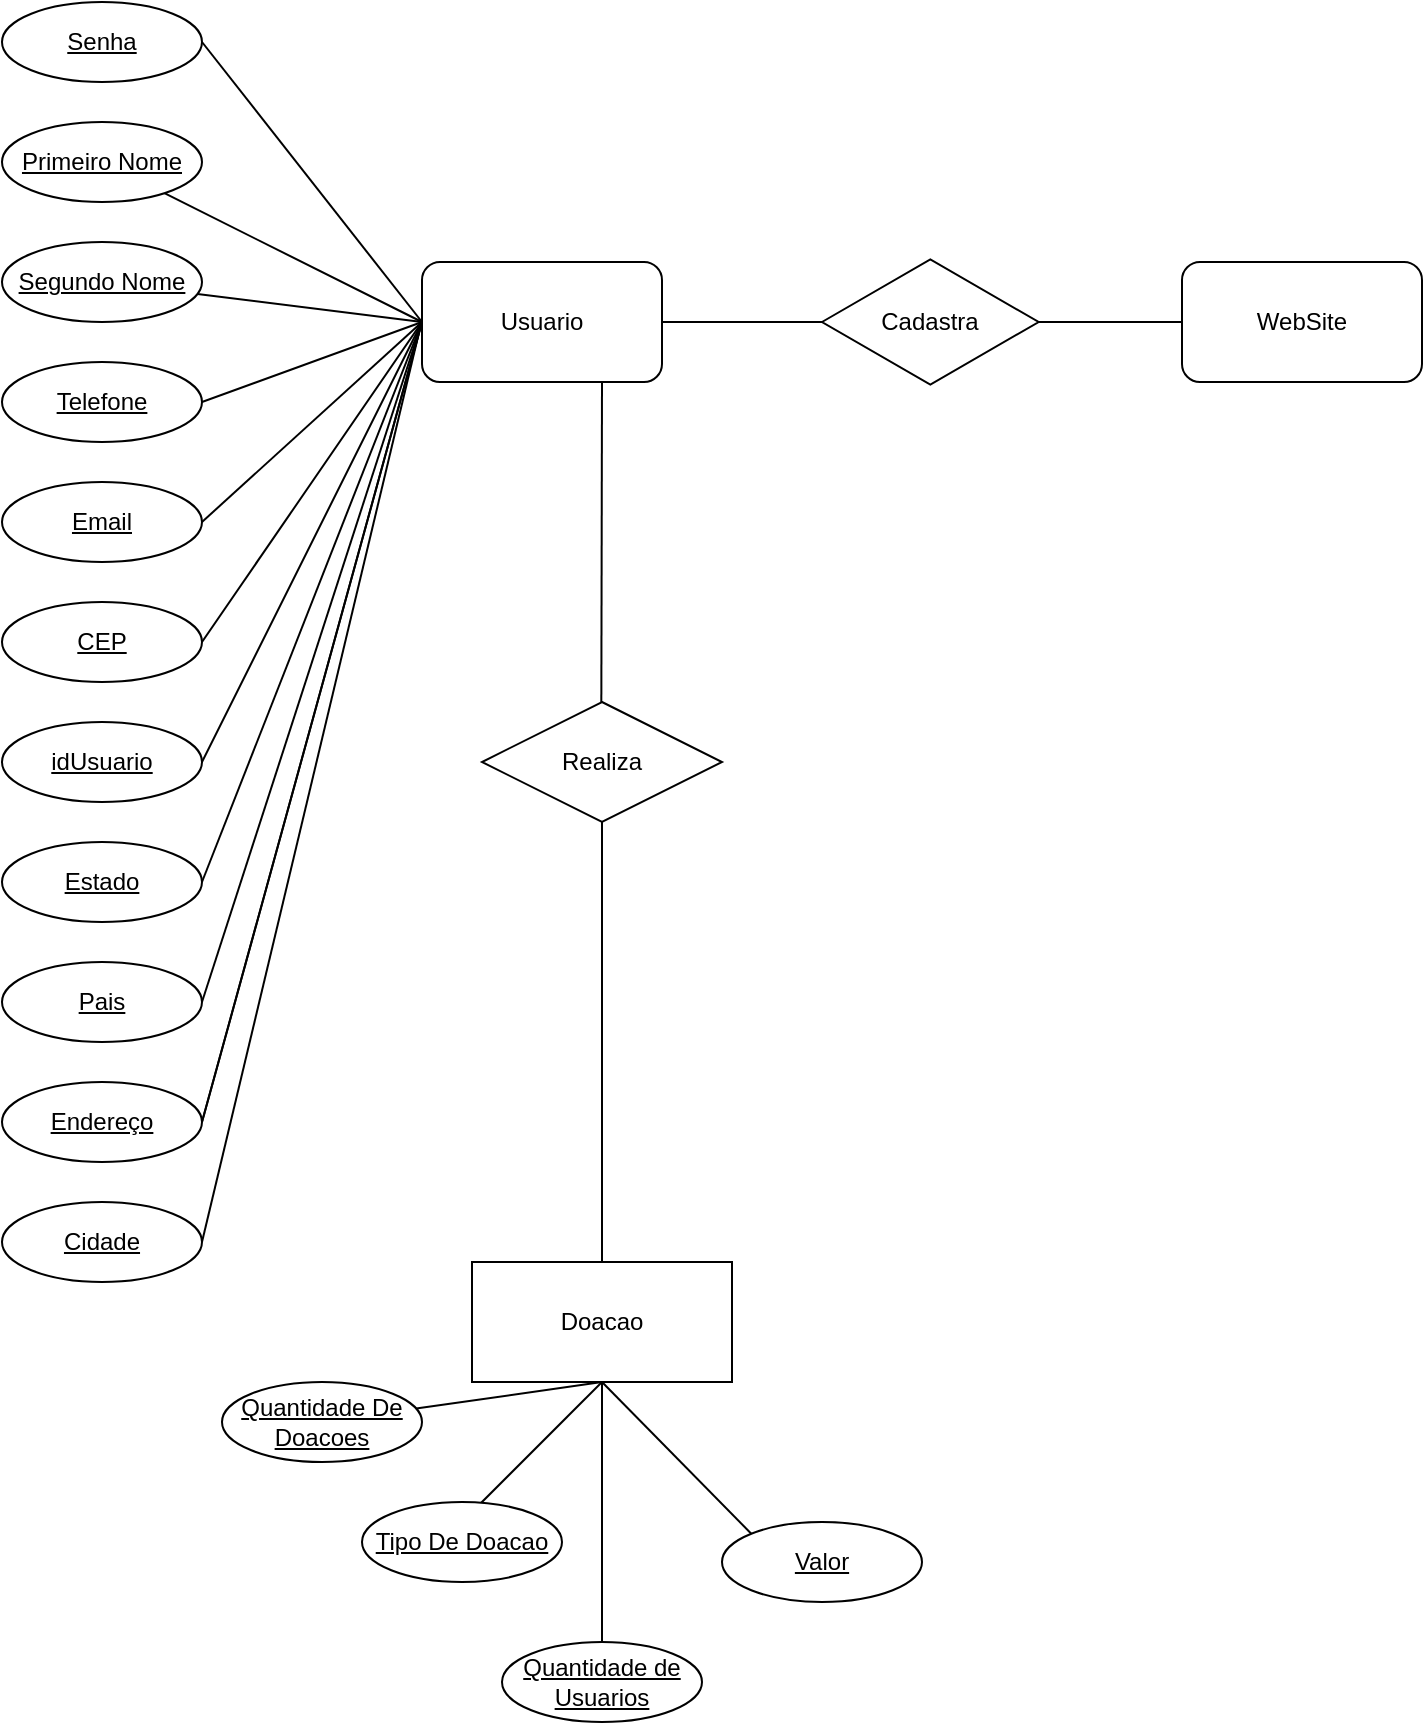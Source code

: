 <mxfile version="24.7.16">
  <diagram name="Página-1" id="TTimGX9IB3Y25PL794OW">
    <mxGraphModel dx="2836" dy="909" grid="1" gridSize="10" guides="1" tooltips="1" connect="1" arrows="1" fold="1" page="1" pageScale="1" pageWidth="827" pageHeight="1169" math="0" shadow="0">
      <root>
        <mxCell id="0" />
        <mxCell id="1" parent="0" />
        <mxCell id="COLjldbHGbEnHfGUeLp_-46" value="" style="rounded=1;whiteSpace=wrap;html=1;" vertex="1" parent="1">
          <mxGeometry x="490" y="140" width="120" height="60" as="geometry" />
        </mxCell>
        <mxCell id="COLjldbHGbEnHfGUeLp_-47" value="WebSite" style="text;html=1;strokeColor=none;fillColor=none;align=center;verticalAlign=middle;whiteSpace=wrap;rounded=0;" vertex="1" parent="1">
          <mxGeometry x="520" y="155" width="60" height="30" as="geometry" />
        </mxCell>
        <mxCell id="COLjldbHGbEnHfGUeLp_-48" value="" style="endArrow=none;html=1;rounded=0;entryX=0;entryY=0.5;entryDx=0;entryDy=0;" edge="1" parent="1" target="COLjldbHGbEnHfGUeLp_-46">
          <mxGeometry width="50" height="50" relative="1" as="geometry">
            <mxPoint x="410" y="170" as="sourcePoint" />
            <mxPoint x="370" y="190" as="targetPoint" />
            <Array as="points" />
          </mxGeometry>
        </mxCell>
        <mxCell id="COLjldbHGbEnHfGUeLp_-107" style="rounded=0;orthogonalLoop=1;jettySize=auto;html=1;exitX=0.75;exitY=1;exitDx=0;exitDy=0;endArrow=none;endFill=0;" edge="1" parent="1" source="COLjldbHGbEnHfGUeLp_-49">
          <mxGeometry relative="1" as="geometry">
            <mxPoint x="199.667" y="360" as="targetPoint" />
          </mxGeometry>
        </mxCell>
        <mxCell id="COLjldbHGbEnHfGUeLp_-49" value="" style="rounded=1;whiteSpace=wrap;html=1;" vertex="1" parent="1">
          <mxGeometry x="110" y="140" width="120" height="60" as="geometry" />
        </mxCell>
        <mxCell id="COLjldbHGbEnHfGUeLp_-50" value="" style="html=1;whiteSpace=wrap;aspect=fixed;shape=isoRectangle;" vertex="1" parent="1">
          <mxGeometry x="310" y="137.5" width="108.33" height="65" as="geometry" />
        </mxCell>
        <mxCell id="COLjldbHGbEnHfGUeLp_-51" value="" style="endArrow=none;html=1;rounded=0;exitX=1;exitY=0.5;exitDx=0;exitDy=0;" edge="1" parent="1" source="COLjldbHGbEnHfGUeLp_-49" target="COLjldbHGbEnHfGUeLp_-50">
          <mxGeometry width="50" height="50" relative="1" as="geometry">
            <mxPoint x="400" y="370" as="sourcePoint" />
            <mxPoint x="450" y="320" as="targetPoint" />
          </mxGeometry>
        </mxCell>
        <mxCell id="COLjldbHGbEnHfGUeLp_-52" value="Cadastra" style="text;html=1;strokeColor=none;fillColor=none;align=center;verticalAlign=middle;whiteSpace=wrap;rounded=0;" vertex="1" parent="1">
          <mxGeometry x="334.16" y="155" width="60" height="30" as="geometry" />
        </mxCell>
        <mxCell id="COLjldbHGbEnHfGUeLp_-53" value="Usuario" style="text;html=1;strokeColor=none;fillColor=none;align=center;verticalAlign=middle;whiteSpace=wrap;rounded=0;" vertex="1" parent="1">
          <mxGeometry x="140" y="155" width="60" height="30" as="geometry" />
        </mxCell>
        <mxCell id="COLjldbHGbEnHfGUeLp_-93" style="rounded=0;orthogonalLoop=1;jettySize=auto;html=1;exitX=1;exitY=0.5;exitDx=0;exitDy=0;entryX=0;entryY=0.5;entryDx=0;entryDy=0;endArrow=none;endFill=0;" edge="1" parent="1" source="COLjldbHGbEnHfGUeLp_-80" target="COLjldbHGbEnHfGUeLp_-49">
          <mxGeometry relative="1" as="geometry" />
        </mxCell>
        <mxCell id="COLjldbHGbEnHfGUeLp_-80" value="Senha" style="ellipse;whiteSpace=wrap;html=1;align=center;fontStyle=4;" vertex="1" parent="1">
          <mxGeometry x="-100" y="10" width="100" height="40" as="geometry" />
        </mxCell>
        <mxCell id="COLjldbHGbEnHfGUeLp_-94" style="rounded=0;orthogonalLoop=1;jettySize=auto;html=1;entryX=0;entryY=0.5;entryDx=0;entryDy=0;endArrow=none;endFill=0;" edge="1" parent="1" source="COLjldbHGbEnHfGUeLp_-81" target="COLjldbHGbEnHfGUeLp_-49">
          <mxGeometry relative="1" as="geometry" />
        </mxCell>
        <mxCell id="COLjldbHGbEnHfGUeLp_-81" value="Primeiro Nome" style="ellipse;whiteSpace=wrap;html=1;align=center;fontStyle=4;" vertex="1" parent="1">
          <mxGeometry x="-100" y="70" width="100" height="40" as="geometry" />
        </mxCell>
        <mxCell id="COLjldbHGbEnHfGUeLp_-95" style="rounded=0;orthogonalLoop=1;jettySize=auto;html=1;endArrow=none;endFill=0;" edge="1" parent="1" source="COLjldbHGbEnHfGUeLp_-82">
          <mxGeometry relative="1" as="geometry">
            <mxPoint x="110" y="170" as="targetPoint" />
          </mxGeometry>
        </mxCell>
        <mxCell id="COLjldbHGbEnHfGUeLp_-82" value="Segundo Nome" style="ellipse;whiteSpace=wrap;html=1;align=center;fontStyle=4;" vertex="1" parent="1">
          <mxGeometry x="-100" y="130" width="100" height="40" as="geometry" />
        </mxCell>
        <mxCell id="COLjldbHGbEnHfGUeLp_-96" style="rounded=0;orthogonalLoop=1;jettySize=auto;html=1;exitX=1;exitY=0.5;exitDx=0;exitDy=0;entryX=0;entryY=0.5;entryDx=0;entryDy=0;endArrow=none;endFill=0;" edge="1" parent="1" source="COLjldbHGbEnHfGUeLp_-83" target="COLjldbHGbEnHfGUeLp_-49">
          <mxGeometry relative="1" as="geometry" />
        </mxCell>
        <mxCell id="COLjldbHGbEnHfGUeLp_-83" value="Telefone" style="ellipse;whiteSpace=wrap;html=1;align=center;fontStyle=4;" vertex="1" parent="1">
          <mxGeometry x="-100" y="190" width="100" height="40" as="geometry" />
        </mxCell>
        <mxCell id="COLjldbHGbEnHfGUeLp_-97" style="rounded=0;orthogonalLoop=1;jettySize=auto;html=1;exitX=1;exitY=0.5;exitDx=0;exitDy=0;entryX=0;entryY=0.5;entryDx=0;entryDy=0;endArrow=none;endFill=0;" edge="1" parent="1" source="COLjldbHGbEnHfGUeLp_-84" target="COLjldbHGbEnHfGUeLp_-49">
          <mxGeometry relative="1" as="geometry" />
        </mxCell>
        <mxCell id="COLjldbHGbEnHfGUeLp_-84" value="Email" style="ellipse;whiteSpace=wrap;html=1;align=center;fontStyle=4;" vertex="1" parent="1">
          <mxGeometry x="-100" y="250" width="100" height="40" as="geometry" />
        </mxCell>
        <mxCell id="COLjldbHGbEnHfGUeLp_-99" style="rounded=0;orthogonalLoop=1;jettySize=auto;html=1;exitX=1;exitY=0.5;exitDx=0;exitDy=0;endArrow=none;endFill=0;" edge="1" parent="1" source="COLjldbHGbEnHfGUeLp_-85">
          <mxGeometry relative="1" as="geometry">
            <mxPoint x="110" y="170" as="targetPoint" />
          </mxGeometry>
        </mxCell>
        <mxCell id="COLjldbHGbEnHfGUeLp_-85" value="CEP" style="ellipse;whiteSpace=wrap;html=1;align=center;fontStyle=4;" vertex="1" parent="1">
          <mxGeometry x="-100" y="310" width="100" height="40" as="geometry" />
        </mxCell>
        <mxCell id="COLjldbHGbEnHfGUeLp_-100" style="rounded=0;orthogonalLoop=1;jettySize=auto;html=1;exitX=1;exitY=0.5;exitDx=0;exitDy=0;endArrow=none;endFill=0;" edge="1" parent="1" source="COLjldbHGbEnHfGUeLp_-86">
          <mxGeometry relative="1" as="geometry">
            <mxPoint x="110" y="170" as="targetPoint" />
          </mxGeometry>
        </mxCell>
        <mxCell id="COLjldbHGbEnHfGUeLp_-86" value="idUsuario" style="ellipse;whiteSpace=wrap;html=1;align=center;fontStyle=4;" vertex="1" parent="1">
          <mxGeometry x="-100" y="370" width="100" height="40" as="geometry" />
        </mxCell>
        <mxCell id="COLjldbHGbEnHfGUeLp_-101" style="rounded=0;orthogonalLoop=1;jettySize=auto;html=1;exitX=1;exitY=0.5;exitDx=0;exitDy=0;endArrow=none;endFill=0;" edge="1" parent="1" source="COLjldbHGbEnHfGUeLp_-87">
          <mxGeometry relative="1" as="geometry">
            <mxPoint x="110" y="170" as="targetPoint" />
          </mxGeometry>
        </mxCell>
        <mxCell id="COLjldbHGbEnHfGUeLp_-87" value="Estado" style="ellipse;whiteSpace=wrap;html=1;align=center;fontStyle=4;" vertex="1" parent="1">
          <mxGeometry x="-100" y="430" width="100" height="40" as="geometry" />
        </mxCell>
        <mxCell id="COLjldbHGbEnHfGUeLp_-102" style="rounded=0;orthogonalLoop=1;jettySize=auto;html=1;exitX=1;exitY=0.5;exitDx=0;exitDy=0;endArrow=none;endFill=0;" edge="1" parent="1" source="COLjldbHGbEnHfGUeLp_-88">
          <mxGeometry relative="1" as="geometry">
            <mxPoint x="110" y="170" as="targetPoint" />
          </mxGeometry>
        </mxCell>
        <mxCell id="COLjldbHGbEnHfGUeLp_-88" value="Pais" style="ellipse;whiteSpace=wrap;html=1;align=center;fontStyle=4;" vertex="1" parent="1">
          <mxGeometry x="-100" y="490" width="100" height="40" as="geometry" />
        </mxCell>
        <mxCell id="COLjldbHGbEnHfGUeLp_-103" style="rounded=0;orthogonalLoop=1;jettySize=auto;html=1;exitX=1;exitY=0.5;exitDx=0;exitDy=0;endArrow=none;endFill=0;" edge="1" parent="1" source="COLjldbHGbEnHfGUeLp_-89">
          <mxGeometry relative="1" as="geometry">
            <mxPoint x="110" y="170" as="targetPoint" />
          </mxGeometry>
        </mxCell>
        <mxCell id="COLjldbHGbEnHfGUeLp_-89" value="Endereço" style="ellipse;whiteSpace=wrap;html=1;align=center;fontStyle=4;" vertex="1" parent="1">
          <mxGeometry x="-100" y="550" width="100" height="40" as="geometry" />
        </mxCell>
        <mxCell id="COLjldbHGbEnHfGUeLp_-104" style="rounded=0;orthogonalLoop=1;jettySize=auto;html=1;exitX=1;exitY=0.5;exitDx=0;exitDy=0;endArrow=none;endFill=0;" edge="1" parent="1" source="COLjldbHGbEnHfGUeLp_-90">
          <mxGeometry relative="1" as="geometry">
            <mxPoint x="110" y="169" as="targetPoint" />
          </mxGeometry>
        </mxCell>
        <mxCell id="COLjldbHGbEnHfGUeLp_-90" value="Cidade" style="ellipse;whiteSpace=wrap;html=1;align=center;fontStyle=4;" vertex="1" parent="1">
          <mxGeometry x="-100" y="610" width="100" height="40" as="geometry" />
        </mxCell>
        <mxCell id="COLjldbHGbEnHfGUeLp_-106" style="rounded=0;orthogonalLoop=1;jettySize=auto;html=1;exitX=1;exitY=0.5;exitDx=0;exitDy=0;endArrow=none;endFill=0;" edge="1" parent="1" source="COLjldbHGbEnHfGUeLp_-89">
          <mxGeometry relative="1" as="geometry">
            <mxPoint x="110" y="170" as="targetPoint" />
            <mxPoint y="570" as="sourcePoint" />
          </mxGeometry>
        </mxCell>
        <mxCell id="COLjldbHGbEnHfGUeLp_-109" style="rounded=0;orthogonalLoop=1;jettySize=auto;html=1;exitX=0.5;exitY=1;exitDx=0;exitDy=0;endArrow=none;endFill=0;entryX=0.5;entryY=0;entryDx=0;entryDy=0;" edge="1" parent="1" source="COLjldbHGbEnHfGUeLp_-108" target="COLjldbHGbEnHfGUeLp_-110">
          <mxGeometry relative="1" as="geometry">
            <mxPoint x="320" y="550" as="targetPoint" />
          </mxGeometry>
        </mxCell>
        <mxCell id="COLjldbHGbEnHfGUeLp_-108" value="Realiza" style="shape=rhombus;perimeter=rhombusPerimeter;whiteSpace=wrap;html=1;align=center;" vertex="1" parent="1">
          <mxGeometry x="140" y="360" width="120" height="60" as="geometry" />
        </mxCell>
        <mxCell id="COLjldbHGbEnHfGUeLp_-110" value="Doacao" style="whiteSpace=wrap;html=1;align=center;" vertex="1" parent="1">
          <mxGeometry x="135" y="640" width="130" height="60" as="geometry" />
        </mxCell>
        <mxCell id="COLjldbHGbEnHfGUeLp_-116" style="rounded=0;orthogonalLoop=1;jettySize=auto;html=1;endArrow=none;endFill=0;" edge="1" parent="1">
          <mxGeometry relative="1" as="geometry">
            <mxPoint x="200" y="700" as="targetPoint" />
            <mxPoint x="200" y="830" as="sourcePoint" />
          </mxGeometry>
        </mxCell>
        <mxCell id="COLjldbHGbEnHfGUeLp_-112" value="Quantidade de Usuarios" style="ellipse;whiteSpace=wrap;html=1;align=center;fontStyle=4;" vertex="1" parent="1">
          <mxGeometry x="150" y="830" width="100" height="40" as="geometry" />
        </mxCell>
        <mxCell id="COLjldbHGbEnHfGUeLp_-115" style="rounded=0;orthogonalLoop=1;jettySize=auto;html=1;exitX=0.5;exitY=0;exitDx=0;exitDy=0;endArrow=none;endFill=0;" edge="1" parent="1">
          <mxGeometry relative="1" as="geometry">
            <mxPoint x="130" y="770" as="sourcePoint" />
            <mxPoint x="200" y="700" as="targetPoint" />
          </mxGeometry>
        </mxCell>
        <mxCell id="COLjldbHGbEnHfGUeLp_-113" value="Tipo De Doacao" style="ellipse;whiteSpace=wrap;html=1;align=center;fontStyle=4;" vertex="1" parent="1">
          <mxGeometry x="80" y="760" width="100" height="40" as="geometry" />
        </mxCell>
        <mxCell id="COLjldbHGbEnHfGUeLp_-117" style="rounded=0;orthogonalLoop=1;jettySize=auto;html=1;exitX=0;exitY=0;exitDx=0;exitDy=0;endArrow=none;endFill=0;entryX=0.5;entryY=1;entryDx=0;entryDy=0;" edge="1" parent="1" source="COLjldbHGbEnHfGUeLp_-114" target="COLjldbHGbEnHfGUeLp_-110">
          <mxGeometry relative="1" as="geometry">
            <mxPoint x="205" y="700" as="targetPoint" />
          </mxGeometry>
        </mxCell>
        <mxCell id="COLjldbHGbEnHfGUeLp_-114" value="Valor" style="ellipse;whiteSpace=wrap;html=1;align=center;fontStyle=4;" vertex="1" parent="1">
          <mxGeometry x="260" y="770" width="100" height="40" as="geometry" />
        </mxCell>
        <mxCell id="COLjldbHGbEnHfGUeLp_-119" style="rounded=0;orthogonalLoop=1;jettySize=auto;html=1;endArrow=none;endFill=0;entryX=0.5;entryY=1;entryDx=0;entryDy=0;" edge="1" parent="1" source="COLjldbHGbEnHfGUeLp_-118" target="COLjldbHGbEnHfGUeLp_-110">
          <mxGeometry relative="1" as="geometry">
            <mxPoint x="200" y="701" as="targetPoint" />
          </mxGeometry>
        </mxCell>
        <mxCell id="COLjldbHGbEnHfGUeLp_-118" value="Quantidade De Doacoes" style="ellipse;whiteSpace=wrap;html=1;align=center;fontStyle=4;" vertex="1" parent="1">
          <mxGeometry x="10" y="700" width="100" height="40" as="geometry" />
        </mxCell>
      </root>
    </mxGraphModel>
  </diagram>
</mxfile>

